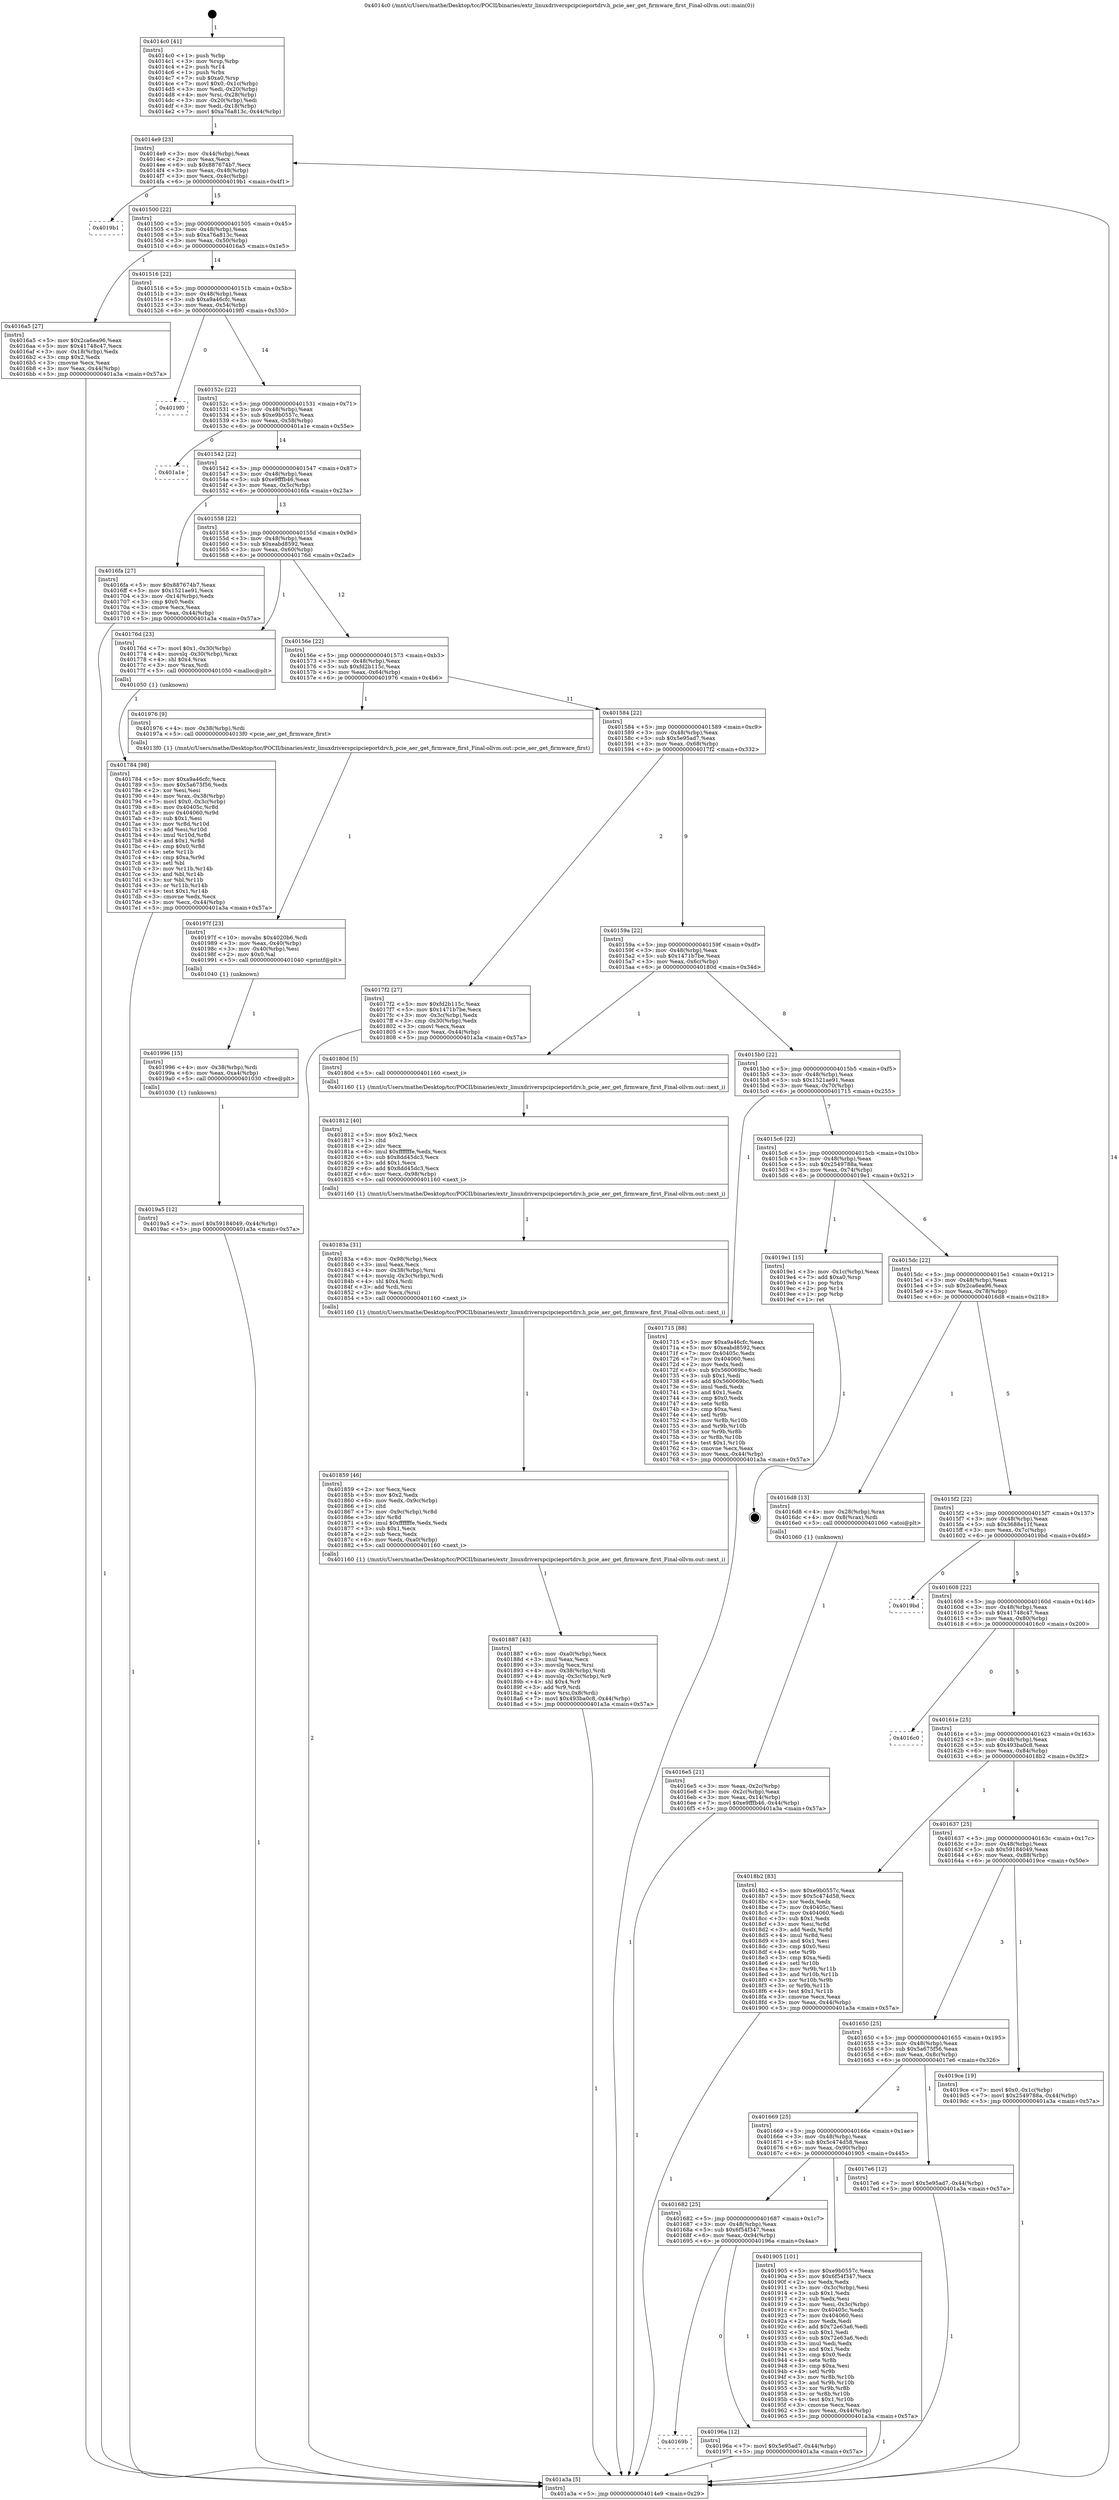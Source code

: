 digraph "0x4014c0" {
  label = "0x4014c0 (/mnt/c/Users/mathe/Desktop/tcc/POCII/binaries/extr_linuxdriverspcipcieportdrv.h_pcie_aer_get_firmware_first_Final-ollvm.out::main(0))"
  labelloc = "t"
  node[shape=record]

  Entry [label="",width=0.3,height=0.3,shape=circle,fillcolor=black,style=filled]
  "0x4014e9" [label="{
     0x4014e9 [23]\l
     | [instrs]\l
     &nbsp;&nbsp;0x4014e9 \<+3\>: mov -0x44(%rbp),%eax\l
     &nbsp;&nbsp;0x4014ec \<+2\>: mov %eax,%ecx\l
     &nbsp;&nbsp;0x4014ee \<+6\>: sub $0x887674b7,%ecx\l
     &nbsp;&nbsp;0x4014f4 \<+3\>: mov %eax,-0x48(%rbp)\l
     &nbsp;&nbsp;0x4014f7 \<+3\>: mov %ecx,-0x4c(%rbp)\l
     &nbsp;&nbsp;0x4014fa \<+6\>: je 00000000004019b1 \<main+0x4f1\>\l
  }"]
  "0x4019b1" [label="{
     0x4019b1\l
  }", style=dashed]
  "0x401500" [label="{
     0x401500 [22]\l
     | [instrs]\l
     &nbsp;&nbsp;0x401500 \<+5\>: jmp 0000000000401505 \<main+0x45\>\l
     &nbsp;&nbsp;0x401505 \<+3\>: mov -0x48(%rbp),%eax\l
     &nbsp;&nbsp;0x401508 \<+5\>: sub $0xa76a813c,%eax\l
     &nbsp;&nbsp;0x40150d \<+3\>: mov %eax,-0x50(%rbp)\l
     &nbsp;&nbsp;0x401510 \<+6\>: je 00000000004016a5 \<main+0x1e5\>\l
  }"]
  Exit [label="",width=0.3,height=0.3,shape=circle,fillcolor=black,style=filled,peripheries=2]
  "0x4016a5" [label="{
     0x4016a5 [27]\l
     | [instrs]\l
     &nbsp;&nbsp;0x4016a5 \<+5\>: mov $0x2ca6ea96,%eax\l
     &nbsp;&nbsp;0x4016aa \<+5\>: mov $0x41748c47,%ecx\l
     &nbsp;&nbsp;0x4016af \<+3\>: mov -0x18(%rbp),%edx\l
     &nbsp;&nbsp;0x4016b2 \<+3\>: cmp $0x2,%edx\l
     &nbsp;&nbsp;0x4016b5 \<+3\>: cmovne %ecx,%eax\l
     &nbsp;&nbsp;0x4016b8 \<+3\>: mov %eax,-0x44(%rbp)\l
     &nbsp;&nbsp;0x4016bb \<+5\>: jmp 0000000000401a3a \<main+0x57a\>\l
  }"]
  "0x401516" [label="{
     0x401516 [22]\l
     | [instrs]\l
     &nbsp;&nbsp;0x401516 \<+5\>: jmp 000000000040151b \<main+0x5b\>\l
     &nbsp;&nbsp;0x40151b \<+3\>: mov -0x48(%rbp),%eax\l
     &nbsp;&nbsp;0x40151e \<+5\>: sub $0xa9a46cfc,%eax\l
     &nbsp;&nbsp;0x401523 \<+3\>: mov %eax,-0x54(%rbp)\l
     &nbsp;&nbsp;0x401526 \<+6\>: je 00000000004019f0 \<main+0x530\>\l
  }"]
  "0x401a3a" [label="{
     0x401a3a [5]\l
     | [instrs]\l
     &nbsp;&nbsp;0x401a3a \<+5\>: jmp 00000000004014e9 \<main+0x29\>\l
  }"]
  "0x4014c0" [label="{
     0x4014c0 [41]\l
     | [instrs]\l
     &nbsp;&nbsp;0x4014c0 \<+1\>: push %rbp\l
     &nbsp;&nbsp;0x4014c1 \<+3\>: mov %rsp,%rbp\l
     &nbsp;&nbsp;0x4014c4 \<+2\>: push %r14\l
     &nbsp;&nbsp;0x4014c6 \<+1\>: push %rbx\l
     &nbsp;&nbsp;0x4014c7 \<+7\>: sub $0xa0,%rsp\l
     &nbsp;&nbsp;0x4014ce \<+7\>: movl $0x0,-0x1c(%rbp)\l
     &nbsp;&nbsp;0x4014d5 \<+3\>: mov %edi,-0x20(%rbp)\l
     &nbsp;&nbsp;0x4014d8 \<+4\>: mov %rsi,-0x28(%rbp)\l
     &nbsp;&nbsp;0x4014dc \<+3\>: mov -0x20(%rbp),%edi\l
     &nbsp;&nbsp;0x4014df \<+3\>: mov %edi,-0x18(%rbp)\l
     &nbsp;&nbsp;0x4014e2 \<+7\>: movl $0xa76a813c,-0x44(%rbp)\l
  }"]
  "0x4019a5" [label="{
     0x4019a5 [12]\l
     | [instrs]\l
     &nbsp;&nbsp;0x4019a5 \<+7\>: movl $0x59184049,-0x44(%rbp)\l
     &nbsp;&nbsp;0x4019ac \<+5\>: jmp 0000000000401a3a \<main+0x57a\>\l
  }"]
  "0x4019f0" [label="{
     0x4019f0\l
  }", style=dashed]
  "0x40152c" [label="{
     0x40152c [22]\l
     | [instrs]\l
     &nbsp;&nbsp;0x40152c \<+5\>: jmp 0000000000401531 \<main+0x71\>\l
     &nbsp;&nbsp;0x401531 \<+3\>: mov -0x48(%rbp),%eax\l
     &nbsp;&nbsp;0x401534 \<+5\>: sub $0xe9b0557c,%eax\l
     &nbsp;&nbsp;0x401539 \<+3\>: mov %eax,-0x58(%rbp)\l
     &nbsp;&nbsp;0x40153c \<+6\>: je 0000000000401a1e \<main+0x55e\>\l
  }"]
  "0x401996" [label="{
     0x401996 [15]\l
     | [instrs]\l
     &nbsp;&nbsp;0x401996 \<+4\>: mov -0x38(%rbp),%rdi\l
     &nbsp;&nbsp;0x40199a \<+6\>: mov %eax,-0xa4(%rbp)\l
     &nbsp;&nbsp;0x4019a0 \<+5\>: call 0000000000401030 \<free@plt\>\l
     | [calls]\l
     &nbsp;&nbsp;0x401030 \{1\} (unknown)\l
  }"]
  "0x401a1e" [label="{
     0x401a1e\l
  }", style=dashed]
  "0x401542" [label="{
     0x401542 [22]\l
     | [instrs]\l
     &nbsp;&nbsp;0x401542 \<+5\>: jmp 0000000000401547 \<main+0x87\>\l
     &nbsp;&nbsp;0x401547 \<+3\>: mov -0x48(%rbp),%eax\l
     &nbsp;&nbsp;0x40154a \<+5\>: sub $0xe9fffb46,%eax\l
     &nbsp;&nbsp;0x40154f \<+3\>: mov %eax,-0x5c(%rbp)\l
     &nbsp;&nbsp;0x401552 \<+6\>: je 00000000004016fa \<main+0x23a\>\l
  }"]
  "0x40197f" [label="{
     0x40197f [23]\l
     | [instrs]\l
     &nbsp;&nbsp;0x40197f \<+10\>: movabs $0x4020b6,%rdi\l
     &nbsp;&nbsp;0x401989 \<+3\>: mov %eax,-0x40(%rbp)\l
     &nbsp;&nbsp;0x40198c \<+3\>: mov -0x40(%rbp),%esi\l
     &nbsp;&nbsp;0x40198f \<+2\>: mov $0x0,%al\l
     &nbsp;&nbsp;0x401991 \<+5\>: call 0000000000401040 \<printf@plt\>\l
     | [calls]\l
     &nbsp;&nbsp;0x401040 \{1\} (unknown)\l
  }"]
  "0x4016fa" [label="{
     0x4016fa [27]\l
     | [instrs]\l
     &nbsp;&nbsp;0x4016fa \<+5\>: mov $0x887674b7,%eax\l
     &nbsp;&nbsp;0x4016ff \<+5\>: mov $0x1521ae91,%ecx\l
     &nbsp;&nbsp;0x401704 \<+3\>: mov -0x14(%rbp),%edx\l
     &nbsp;&nbsp;0x401707 \<+3\>: cmp $0x0,%edx\l
     &nbsp;&nbsp;0x40170a \<+3\>: cmove %ecx,%eax\l
     &nbsp;&nbsp;0x40170d \<+3\>: mov %eax,-0x44(%rbp)\l
     &nbsp;&nbsp;0x401710 \<+5\>: jmp 0000000000401a3a \<main+0x57a\>\l
  }"]
  "0x401558" [label="{
     0x401558 [22]\l
     | [instrs]\l
     &nbsp;&nbsp;0x401558 \<+5\>: jmp 000000000040155d \<main+0x9d\>\l
     &nbsp;&nbsp;0x40155d \<+3\>: mov -0x48(%rbp),%eax\l
     &nbsp;&nbsp;0x401560 \<+5\>: sub $0xeabd8592,%eax\l
     &nbsp;&nbsp;0x401565 \<+3\>: mov %eax,-0x60(%rbp)\l
     &nbsp;&nbsp;0x401568 \<+6\>: je 000000000040176d \<main+0x2ad\>\l
  }"]
  "0x40169b" [label="{
     0x40169b\l
  }", style=dashed]
  "0x40176d" [label="{
     0x40176d [23]\l
     | [instrs]\l
     &nbsp;&nbsp;0x40176d \<+7\>: movl $0x1,-0x30(%rbp)\l
     &nbsp;&nbsp;0x401774 \<+4\>: movslq -0x30(%rbp),%rax\l
     &nbsp;&nbsp;0x401778 \<+4\>: shl $0x4,%rax\l
     &nbsp;&nbsp;0x40177c \<+3\>: mov %rax,%rdi\l
     &nbsp;&nbsp;0x40177f \<+5\>: call 0000000000401050 \<malloc@plt\>\l
     | [calls]\l
     &nbsp;&nbsp;0x401050 \{1\} (unknown)\l
  }"]
  "0x40156e" [label="{
     0x40156e [22]\l
     | [instrs]\l
     &nbsp;&nbsp;0x40156e \<+5\>: jmp 0000000000401573 \<main+0xb3\>\l
     &nbsp;&nbsp;0x401573 \<+3\>: mov -0x48(%rbp),%eax\l
     &nbsp;&nbsp;0x401576 \<+5\>: sub $0xfd2b115c,%eax\l
     &nbsp;&nbsp;0x40157b \<+3\>: mov %eax,-0x64(%rbp)\l
     &nbsp;&nbsp;0x40157e \<+6\>: je 0000000000401976 \<main+0x4b6\>\l
  }"]
  "0x40196a" [label="{
     0x40196a [12]\l
     | [instrs]\l
     &nbsp;&nbsp;0x40196a \<+7\>: movl $0x5e95ad7,-0x44(%rbp)\l
     &nbsp;&nbsp;0x401971 \<+5\>: jmp 0000000000401a3a \<main+0x57a\>\l
  }"]
  "0x401976" [label="{
     0x401976 [9]\l
     | [instrs]\l
     &nbsp;&nbsp;0x401976 \<+4\>: mov -0x38(%rbp),%rdi\l
     &nbsp;&nbsp;0x40197a \<+5\>: call 00000000004013f0 \<pcie_aer_get_firmware_first\>\l
     | [calls]\l
     &nbsp;&nbsp;0x4013f0 \{1\} (/mnt/c/Users/mathe/Desktop/tcc/POCII/binaries/extr_linuxdriverspcipcieportdrv.h_pcie_aer_get_firmware_first_Final-ollvm.out::pcie_aer_get_firmware_first)\l
  }"]
  "0x401584" [label="{
     0x401584 [22]\l
     | [instrs]\l
     &nbsp;&nbsp;0x401584 \<+5\>: jmp 0000000000401589 \<main+0xc9\>\l
     &nbsp;&nbsp;0x401589 \<+3\>: mov -0x48(%rbp),%eax\l
     &nbsp;&nbsp;0x40158c \<+5\>: sub $0x5e95ad7,%eax\l
     &nbsp;&nbsp;0x401591 \<+3\>: mov %eax,-0x68(%rbp)\l
     &nbsp;&nbsp;0x401594 \<+6\>: je 00000000004017f2 \<main+0x332\>\l
  }"]
  "0x401682" [label="{
     0x401682 [25]\l
     | [instrs]\l
     &nbsp;&nbsp;0x401682 \<+5\>: jmp 0000000000401687 \<main+0x1c7\>\l
     &nbsp;&nbsp;0x401687 \<+3\>: mov -0x48(%rbp),%eax\l
     &nbsp;&nbsp;0x40168a \<+5\>: sub $0x6f54f347,%eax\l
     &nbsp;&nbsp;0x40168f \<+6\>: mov %eax,-0x94(%rbp)\l
     &nbsp;&nbsp;0x401695 \<+6\>: je 000000000040196a \<main+0x4aa\>\l
  }"]
  "0x4017f2" [label="{
     0x4017f2 [27]\l
     | [instrs]\l
     &nbsp;&nbsp;0x4017f2 \<+5\>: mov $0xfd2b115c,%eax\l
     &nbsp;&nbsp;0x4017f7 \<+5\>: mov $0x1471b7be,%ecx\l
     &nbsp;&nbsp;0x4017fc \<+3\>: mov -0x3c(%rbp),%edx\l
     &nbsp;&nbsp;0x4017ff \<+3\>: cmp -0x30(%rbp),%edx\l
     &nbsp;&nbsp;0x401802 \<+3\>: cmovl %ecx,%eax\l
     &nbsp;&nbsp;0x401805 \<+3\>: mov %eax,-0x44(%rbp)\l
     &nbsp;&nbsp;0x401808 \<+5\>: jmp 0000000000401a3a \<main+0x57a\>\l
  }"]
  "0x40159a" [label="{
     0x40159a [22]\l
     | [instrs]\l
     &nbsp;&nbsp;0x40159a \<+5\>: jmp 000000000040159f \<main+0xdf\>\l
     &nbsp;&nbsp;0x40159f \<+3\>: mov -0x48(%rbp),%eax\l
     &nbsp;&nbsp;0x4015a2 \<+5\>: sub $0x1471b7be,%eax\l
     &nbsp;&nbsp;0x4015a7 \<+3\>: mov %eax,-0x6c(%rbp)\l
     &nbsp;&nbsp;0x4015aa \<+6\>: je 000000000040180d \<main+0x34d\>\l
  }"]
  "0x401905" [label="{
     0x401905 [101]\l
     | [instrs]\l
     &nbsp;&nbsp;0x401905 \<+5\>: mov $0xe9b0557c,%eax\l
     &nbsp;&nbsp;0x40190a \<+5\>: mov $0x6f54f347,%ecx\l
     &nbsp;&nbsp;0x40190f \<+2\>: xor %edx,%edx\l
     &nbsp;&nbsp;0x401911 \<+3\>: mov -0x3c(%rbp),%esi\l
     &nbsp;&nbsp;0x401914 \<+3\>: sub $0x1,%edx\l
     &nbsp;&nbsp;0x401917 \<+2\>: sub %edx,%esi\l
     &nbsp;&nbsp;0x401919 \<+3\>: mov %esi,-0x3c(%rbp)\l
     &nbsp;&nbsp;0x40191c \<+7\>: mov 0x40405c,%edx\l
     &nbsp;&nbsp;0x401923 \<+7\>: mov 0x404060,%esi\l
     &nbsp;&nbsp;0x40192a \<+2\>: mov %edx,%edi\l
     &nbsp;&nbsp;0x40192c \<+6\>: add $0x72e63a6,%edi\l
     &nbsp;&nbsp;0x401932 \<+3\>: sub $0x1,%edi\l
     &nbsp;&nbsp;0x401935 \<+6\>: sub $0x72e63a6,%edi\l
     &nbsp;&nbsp;0x40193b \<+3\>: imul %edi,%edx\l
     &nbsp;&nbsp;0x40193e \<+3\>: and $0x1,%edx\l
     &nbsp;&nbsp;0x401941 \<+3\>: cmp $0x0,%edx\l
     &nbsp;&nbsp;0x401944 \<+4\>: sete %r8b\l
     &nbsp;&nbsp;0x401948 \<+3\>: cmp $0xa,%esi\l
     &nbsp;&nbsp;0x40194b \<+4\>: setl %r9b\l
     &nbsp;&nbsp;0x40194f \<+3\>: mov %r8b,%r10b\l
     &nbsp;&nbsp;0x401952 \<+3\>: and %r9b,%r10b\l
     &nbsp;&nbsp;0x401955 \<+3\>: xor %r9b,%r8b\l
     &nbsp;&nbsp;0x401958 \<+3\>: or %r8b,%r10b\l
     &nbsp;&nbsp;0x40195b \<+4\>: test $0x1,%r10b\l
     &nbsp;&nbsp;0x40195f \<+3\>: cmovne %ecx,%eax\l
     &nbsp;&nbsp;0x401962 \<+3\>: mov %eax,-0x44(%rbp)\l
     &nbsp;&nbsp;0x401965 \<+5\>: jmp 0000000000401a3a \<main+0x57a\>\l
  }"]
  "0x40180d" [label="{
     0x40180d [5]\l
     | [instrs]\l
     &nbsp;&nbsp;0x40180d \<+5\>: call 0000000000401160 \<next_i\>\l
     | [calls]\l
     &nbsp;&nbsp;0x401160 \{1\} (/mnt/c/Users/mathe/Desktop/tcc/POCII/binaries/extr_linuxdriverspcipcieportdrv.h_pcie_aer_get_firmware_first_Final-ollvm.out::next_i)\l
  }"]
  "0x4015b0" [label="{
     0x4015b0 [22]\l
     | [instrs]\l
     &nbsp;&nbsp;0x4015b0 \<+5\>: jmp 00000000004015b5 \<main+0xf5\>\l
     &nbsp;&nbsp;0x4015b5 \<+3\>: mov -0x48(%rbp),%eax\l
     &nbsp;&nbsp;0x4015b8 \<+5\>: sub $0x1521ae91,%eax\l
     &nbsp;&nbsp;0x4015bd \<+3\>: mov %eax,-0x70(%rbp)\l
     &nbsp;&nbsp;0x4015c0 \<+6\>: je 0000000000401715 \<main+0x255\>\l
  }"]
  "0x401887" [label="{
     0x401887 [43]\l
     | [instrs]\l
     &nbsp;&nbsp;0x401887 \<+6\>: mov -0xa0(%rbp),%ecx\l
     &nbsp;&nbsp;0x40188d \<+3\>: imul %eax,%ecx\l
     &nbsp;&nbsp;0x401890 \<+3\>: movslq %ecx,%rsi\l
     &nbsp;&nbsp;0x401893 \<+4\>: mov -0x38(%rbp),%rdi\l
     &nbsp;&nbsp;0x401897 \<+4\>: movslq -0x3c(%rbp),%r9\l
     &nbsp;&nbsp;0x40189b \<+4\>: shl $0x4,%r9\l
     &nbsp;&nbsp;0x40189f \<+3\>: add %r9,%rdi\l
     &nbsp;&nbsp;0x4018a2 \<+4\>: mov %rsi,0x8(%rdi)\l
     &nbsp;&nbsp;0x4018a6 \<+7\>: movl $0x493ba0c8,-0x44(%rbp)\l
     &nbsp;&nbsp;0x4018ad \<+5\>: jmp 0000000000401a3a \<main+0x57a\>\l
  }"]
  "0x401715" [label="{
     0x401715 [88]\l
     | [instrs]\l
     &nbsp;&nbsp;0x401715 \<+5\>: mov $0xa9a46cfc,%eax\l
     &nbsp;&nbsp;0x40171a \<+5\>: mov $0xeabd8592,%ecx\l
     &nbsp;&nbsp;0x40171f \<+7\>: mov 0x40405c,%edx\l
     &nbsp;&nbsp;0x401726 \<+7\>: mov 0x404060,%esi\l
     &nbsp;&nbsp;0x40172d \<+2\>: mov %edx,%edi\l
     &nbsp;&nbsp;0x40172f \<+6\>: sub $0x560069bc,%edi\l
     &nbsp;&nbsp;0x401735 \<+3\>: sub $0x1,%edi\l
     &nbsp;&nbsp;0x401738 \<+6\>: add $0x560069bc,%edi\l
     &nbsp;&nbsp;0x40173e \<+3\>: imul %edi,%edx\l
     &nbsp;&nbsp;0x401741 \<+3\>: and $0x1,%edx\l
     &nbsp;&nbsp;0x401744 \<+3\>: cmp $0x0,%edx\l
     &nbsp;&nbsp;0x401747 \<+4\>: sete %r8b\l
     &nbsp;&nbsp;0x40174b \<+3\>: cmp $0xa,%esi\l
     &nbsp;&nbsp;0x40174e \<+4\>: setl %r9b\l
     &nbsp;&nbsp;0x401752 \<+3\>: mov %r8b,%r10b\l
     &nbsp;&nbsp;0x401755 \<+3\>: and %r9b,%r10b\l
     &nbsp;&nbsp;0x401758 \<+3\>: xor %r9b,%r8b\l
     &nbsp;&nbsp;0x40175b \<+3\>: or %r8b,%r10b\l
     &nbsp;&nbsp;0x40175e \<+4\>: test $0x1,%r10b\l
     &nbsp;&nbsp;0x401762 \<+3\>: cmovne %ecx,%eax\l
     &nbsp;&nbsp;0x401765 \<+3\>: mov %eax,-0x44(%rbp)\l
     &nbsp;&nbsp;0x401768 \<+5\>: jmp 0000000000401a3a \<main+0x57a\>\l
  }"]
  "0x4015c6" [label="{
     0x4015c6 [22]\l
     | [instrs]\l
     &nbsp;&nbsp;0x4015c6 \<+5\>: jmp 00000000004015cb \<main+0x10b\>\l
     &nbsp;&nbsp;0x4015cb \<+3\>: mov -0x48(%rbp),%eax\l
     &nbsp;&nbsp;0x4015ce \<+5\>: sub $0x2549788a,%eax\l
     &nbsp;&nbsp;0x4015d3 \<+3\>: mov %eax,-0x74(%rbp)\l
     &nbsp;&nbsp;0x4015d6 \<+6\>: je 00000000004019e1 \<main+0x521\>\l
  }"]
  "0x401859" [label="{
     0x401859 [46]\l
     | [instrs]\l
     &nbsp;&nbsp;0x401859 \<+2\>: xor %ecx,%ecx\l
     &nbsp;&nbsp;0x40185b \<+5\>: mov $0x2,%edx\l
     &nbsp;&nbsp;0x401860 \<+6\>: mov %edx,-0x9c(%rbp)\l
     &nbsp;&nbsp;0x401866 \<+1\>: cltd\l
     &nbsp;&nbsp;0x401867 \<+7\>: mov -0x9c(%rbp),%r8d\l
     &nbsp;&nbsp;0x40186e \<+3\>: idiv %r8d\l
     &nbsp;&nbsp;0x401871 \<+6\>: imul $0xfffffffe,%edx,%edx\l
     &nbsp;&nbsp;0x401877 \<+3\>: sub $0x1,%ecx\l
     &nbsp;&nbsp;0x40187a \<+2\>: sub %ecx,%edx\l
     &nbsp;&nbsp;0x40187c \<+6\>: mov %edx,-0xa0(%rbp)\l
     &nbsp;&nbsp;0x401882 \<+5\>: call 0000000000401160 \<next_i\>\l
     | [calls]\l
     &nbsp;&nbsp;0x401160 \{1\} (/mnt/c/Users/mathe/Desktop/tcc/POCII/binaries/extr_linuxdriverspcipcieportdrv.h_pcie_aer_get_firmware_first_Final-ollvm.out::next_i)\l
  }"]
  "0x4019e1" [label="{
     0x4019e1 [15]\l
     | [instrs]\l
     &nbsp;&nbsp;0x4019e1 \<+3\>: mov -0x1c(%rbp),%eax\l
     &nbsp;&nbsp;0x4019e4 \<+7\>: add $0xa0,%rsp\l
     &nbsp;&nbsp;0x4019eb \<+1\>: pop %rbx\l
     &nbsp;&nbsp;0x4019ec \<+2\>: pop %r14\l
     &nbsp;&nbsp;0x4019ee \<+1\>: pop %rbp\l
     &nbsp;&nbsp;0x4019ef \<+1\>: ret\l
  }"]
  "0x4015dc" [label="{
     0x4015dc [22]\l
     | [instrs]\l
     &nbsp;&nbsp;0x4015dc \<+5\>: jmp 00000000004015e1 \<main+0x121\>\l
     &nbsp;&nbsp;0x4015e1 \<+3\>: mov -0x48(%rbp),%eax\l
     &nbsp;&nbsp;0x4015e4 \<+5\>: sub $0x2ca6ea96,%eax\l
     &nbsp;&nbsp;0x4015e9 \<+3\>: mov %eax,-0x78(%rbp)\l
     &nbsp;&nbsp;0x4015ec \<+6\>: je 00000000004016d8 \<main+0x218\>\l
  }"]
  "0x40183a" [label="{
     0x40183a [31]\l
     | [instrs]\l
     &nbsp;&nbsp;0x40183a \<+6\>: mov -0x98(%rbp),%ecx\l
     &nbsp;&nbsp;0x401840 \<+3\>: imul %eax,%ecx\l
     &nbsp;&nbsp;0x401843 \<+4\>: mov -0x38(%rbp),%rsi\l
     &nbsp;&nbsp;0x401847 \<+4\>: movslq -0x3c(%rbp),%rdi\l
     &nbsp;&nbsp;0x40184b \<+4\>: shl $0x4,%rdi\l
     &nbsp;&nbsp;0x40184f \<+3\>: add %rdi,%rsi\l
     &nbsp;&nbsp;0x401852 \<+2\>: mov %ecx,(%rsi)\l
     &nbsp;&nbsp;0x401854 \<+5\>: call 0000000000401160 \<next_i\>\l
     | [calls]\l
     &nbsp;&nbsp;0x401160 \{1\} (/mnt/c/Users/mathe/Desktop/tcc/POCII/binaries/extr_linuxdriverspcipcieportdrv.h_pcie_aer_get_firmware_first_Final-ollvm.out::next_i)\l
  }"]
  "0x4016d8" [label="{
     0x4016d8 [13]\l
     | [instrs]\l
     &nbsp;&nbsp;0x4016d8 \<+4\>: mov -0x28(%rbp),%rax\l
     &nbsp;&nbsp;0x4016dc \<+4\>: mov 0x8(%rax),%rdi\l
     &nbsp;&nbsp;0x4016e0 \<+5\>: call 0000000000401060 \<atoi@plt\>\l
     | [calls]\l
     &nbsp;&nbsp;0x401060 \{1\} (unknown)\l
  }"]
  "0x4015f2" [label="{
     0x4015f2 [22]\l
     | [instrs]\l
     &nbsp;&nbsp;0x4015f2 \<+5\>: jmp 00000000004015f7 \<main+0x137\>\l
     &nbsp;&nbsp;0x4015f7 \<+3\>: mov -0x48(%rbp),%eax\l
     &nbsp;&nbsp;0x4015fa \<+5\>: sub $0x3688e11f,%eax\l
     &nbsp;&nbsp;0x4015ff \<+3\>: mov %eax,-0x7c(%rbp)\l
     &nbsp;&nbsp;0x401602 \<+6\>: je 00000000004019bd \<main+0x4fd\>\l
  }"]
  "0x4016e5" [label="{
     0x4016e5 [21]\l
     | [instrs]\l
     &nbsp;&nbsp;0x4016e5 \<+3\>: mov %eax,-0x2c(%rbp)\l
     &nbsp;&nbsp;0x4016e8 \<+3\>: mov -0x2c(%rbp),%eax\l
     &nbsp;&nbsp;0x4016eb \<+3\>: mov %eax,-0x14(%rbp)\l
     &nbsp;&nbsp;0x4016ee \<+7\>: movl $0xe9fffb46,-0x44(%rbp)\l
     &nbsp;&nbsp;0x4016f5 \<+5\>: jmp 0000000000401a3a \<main+0x57a\>\l
  }"]
  "0x401784" [label="{
     0x401784 [98]\l
     | [instrs]\l
     &nbsp;&nbsp;0x401784 \<+5\>: mov $0xa9a46cfc,%ecx\l
     &nbsp;&nbsp;0x401789 \<+5\>: mov $0x5a675f56,%edx\l
     &nbsp;&nbsp;0x40178e \<+2\>: xor %esi,%esi\l
     &nbsp;&nbsp;0x401790 \<+4\>: mov %rax,-0x38(%rbp)\l
     &nbsp;&nbsp;0x401794 \<+7\>: movl $0x0,-0x3c(%rbp)\l
     &nbsp;&nbsp;0x40179b \<+8\>: mov 0x40405c,%r8d\l
     &nbsp;&nbsp;0x4017a3 \<+8\>: mov 0x404060,%r9d\l
     &nbsp;&nbsp;0x4017ab \<+3\>: sub $0x1,%esi\l
     &nbsp;&nbsp;0x4017ae \<+3\>: mov %r8d,%r10d\l
     &nbsp;&nbsp;0x4017b1 \<+3\>: add %esi,%r10d\l
     &nbsp;&nbsp;0x4017b4 \<+4\>: imul %r10d,%r8d\l
     &nbsp;&nbsp;0x4017b8 \<+4\>: and $0x1,%r8d\l
     &nbsp;&nbsp;0x4017bc \<+4\>: cmp $0x0,%r8d\l
     &nbsp;&nbsp;0x4017c0 \<+4\>: sete %r11b\l
     &nbsp;&nbsp;0x4017c4 \<+4\>: cmp $0xa,%r9d\l
     &nbsp;&nbsp;0x4017c8 \<+3\>: setl %bl\l
     &nbsp;&nbsp;0x4017cb \<+3\>: mov %r11b,%r14b\l
     &nbsp;&nbsp;0x4017ce \<+3\>: and %bl,%r14b\l
     &nbsp;&nbsp;0x4017d1 \<+3\>: xor %bl,%r11b\l
     &nbsp;&nbsp;0x4017d4 \<+3\>: or %r11b,%r14b\l
     &nbsp;&nbsp;0x4017d7 \<+4\>: test $0x1,%r14b\l
     &nbsp;&nbsp;0x4017db \<+3\>: cmovne %edx,%ecx\l
     &nbsp;&nbsp;0x4017de \<+3\>: mov %ecx,-0x44(%rbp)\l
     &nbsp;&nbsp;0x4017e1 \<+5\>: jmp 0000000000401a3a \<main+0x57a\>\l
  }"]
  "0x401812" [label="{
     0x401812 [40]\l
     | [instrs]\l
     &nbsp;&nbsp;0x401812 \<+5\>: mov $0x2,%ecx\l
     &nbsp;&nbsp;0x401817 \<+1\>: cltd\l
     &nbsp;&nbsp;0x401818 \<+2\>: idiv %ecx\l
     &nbsp;&nbsp;0x40181a \<+6\>: imul $0xfffffffe,%edx,%ecx\l
     &nbsp;&nbsp;0x401820 \<+6\>: sub $0x8dd45dc3,%ecx\l
     &nbsp;&nbsp;0x401826 \<+3\>: add $0x1,%ecx\l
     &nbsp;&nbsp;0x401829 \<+6\>: add $0x8dd45dc3,%ecx\l
     &nbsp;&nbsp;0x40182f \<+6\>: mov %ecx,-0x98(%rbp)\l
     &nbsp;&nbsp;0x401835 \<+5\>: call 0000000000401160 \<next_i\>\l
     | [calls]\l
     &nbsp;&nbsp;0x401160 \{1\} (/mnt/c/Users/mathe/Desktop/tcc/POCII/binaries/extr_linuxdriverspcipcieportdrv.h_pcie_aer_get_firmware_first_Final-ollvm.out::next_i)\l
  }"]
  "0x4019bd" [label="{
     0x4019bd\l
  }", style=dashed]
  "0x401608" [label="{
     0x401608 [22]\l
     | [instrs]\l
     &nbsp;&nbsp;0x401608 \<+5\>: jmp 000000000040160d \<main+0x14d\>\l
     &nbsp;&nbsp;0x40160d \<+3\>: mov -0x48(%rbp),%eax\l
     &nbsp;&nbsp;0x401610 \<+5\>: sub $0x41748c47,%eax\l
     &nbsp;&nbsp;0x401615 \<+3\>: mov %eax,-0x80(%rbp)\l
     &nbsp;&nbsp;0x401618 \<+6\>: je 00000000004016c0 \<main+0x200\>\l
  }"]
  "0x401669" [label="{
     0x401669 [25]\l
     | [instrs]\l
     &nbsp;&nbsp;0x401669 \<+5\>: jmp 000000000040166e \<main+0x1ae\>\l
     &nbsp;&nbsp;0x40166e \<+3\>: mov -0x48(%rbp),%eax\l
     &nbsp;&nbsp;0x401671 \<+5\>: sub $0x5c474d58,%eax\l
     &nbsp;&nbsp;0x401676 \<+6\>: mov %eax,-0x90(%rbp)\l
     &nbsp;&nbsp;0x40167c \<+6\>: je 0000000000401905 \<main+0x445\>\l
  }"]
  "0x4016c0" [label="{
     0x4016c0\l
  }", style=dashed]
  "0x40161e" [label="{
     0x40161e [25]\l
     | [instrs]\l
     &nbsp;&nbsp;0x40161e \<+5\>: jmp 0000000000401623 \<main+0x163\>\l
     &nbsp;&nbsp;0x401623 \<+3\>: mov -0x48(%rbp),%eax\l
     &nbsp;&nbsp;0x401626 \<+5\>: sub $0x493ba0c8,%eax\l
     &nbsp;&nbsp;0x40162b \<+6\>: mov %eax,-0x84(%rbp)\l
     &nbsp;&nbsp;0x401631 \<+6\>: je 00000000004018b2 \<main+0x3f2\>\l
  }"]
  "0x4017e6" [label="{
     0x4017e6 [12]\l
     | [instrs]\l
     &nbsp;&nbsp;0x4017e6 \<+7\>: movl $0x5e95ad7,-0x44(%rbp)\l
     &nbsp;&nbsp;0x4017ed \<+5\>: jmp 0000000000401a3a \<main+0x57a\>\l
  }"]
  "0x4018b2" [label="{
     0x4018b2 [83]\l
     | [instrs]\l
     &nbsp;&nbsp;0x4018b2 \<+5\>: mov $0xe9b0557c,%eax\l
     &nbsp;&nbsp;0x4018b7 \<+5\>: mov $0x5c474d58,%ecx\l
     &nbsp;&nbsp;0x4018bc \<+2\>: xor %edx,%edx\l
     &nbsp;&nbsp;0x4018be \<+7\>: mov 0x40405c,%esi\l
     &nbsp;&nbsp;0x4018c5 \<+7\>: mov 0x404060,%edi\l
     &nbsp;&nbsp;0x4018cc \<+3\>: sub $0x1,%edx\l
     &nbsp;&nbsp;0x4018cf \<+3\>: mov %esi,%r8d\l
     &nbsp;&nbsp;0x4018d2 \<+3\>: add %edx,%r8d\l
     &nbsp;&nbsp;0x4018d5 \<+4\>: imul %r8d,%esi\l
     &nbsp;&nbsp;0x4018d9 \<+3\>: and $0x1,%esi\l
     &nbsp;&nbsp;0x4018dc \<+3\>: cmp $0x0,%esi\l
     &nbsp;&nbsp;0x4018df \<+4\>: sete %r9b\l
     &nbsp;&nbsp;0x4018e3 \<+3\>: cmp $0xa,%edi\l
     &nbsp;&nbsp;0x4018e6 \<+4\>: setl %r10b\l
     &nbsp;&nbsp;0x4018ea \<+3\>: mov %r9b,%r11b\l
     &nbsp;&nbsp;0x4018ed \<+3\>: and %r10b,%r11b\l
     &nbsp;&nbsp;0x4018f0 \<+3\>: xor %r10b,%r9b\l
     &nbsp;&nbsp;0x4018f3 \<+3\>: or %r9b,%r11b\l
     &nbsp;&nbsp;0x4018f6 \<+4\>: test $0x1,%r11b\l
     &nbsp;&nbsp;0x4018fa \<+3\>: cmovne %ecx,%eax\l
     &nbsp;&nbsp;0x4018fd \<+3\>: mov %eax,-0x44(%rbp)\l
     &nbsp;&nbsp;0x401900 \<+5\>: jmp 0000000000401a3a \<main+0x57a\>\l
  }"]
  "0x401637" [label="{
     0x401637 [25]\l
     | [instrs]\l
     &nbsp;&nbsp;0x401637 \<+5\>: jmp 000000000040163c \<main+0x17c\>\l
     &nbsp;&nbsp;0x40163c \<+3\>: mov -0x48(%rbp),%eax\l
     &nbsp;&nbsp;0x40163f \<+5\>: sub $0x59184049,%eax\l
     &nbsp;&nbsp;0x401644 \<+6\>: mov %eax,-0x88(%rbp)\l
     &nbsp;&nbsp;0x40164a \<+6\>: je 00000000004019ce \<main+0x50e\>\l
  }"]
  "0x401650" [label="{
     0x401650 [25]\l
     | [instrs]\l
     &nbsp;&nbsp;0x401650 \<+5\>: jmp 0000000000401655 \<main+0x195\>\l
     &nbsp;&nbsp;0x401655 \<+3\>: mov -0x48(%rbp),%eax\l
     &nbsp;&nbsp;0x401658 \<+5\>: sub $0x5a675f56,%eax\l
     &nbsp;&nbsp;0x40165d \<+6\>: mov %eax,-0x8c(%rbp)\l
     &nbsp;&nbsp;0x401663 \<+6\>: je 00000000004017e6 \<main+0x326\>\l
  }"]
  "0x4019ce" [label="{
     0x4019ce [19]\l
     | [instrs]\l
     &nbsp;&nbsp;0x4019ce \<+7\>: movl $0x0,-0x1c(%rbp)\l
     &nbsp;&nbsp;0x4019d5 \<+7\>: movl $0x2549788a,-0x44(%rbp)\l
     &nbsp;&nbsp;0x4019dc \<+5\>: jmp 0000000000401a3a \<main+0x57a\>\l
  }"]
  Entry -> "0x4014c0" [label=" 1"]
  "0x4014e9" -> "0x4019b1" [label=" 0"]
  "0x4014e9" -> "0x401500" [label=" 15"]
  "0x4019e1" -> Exit [label=" 1"]
  "0x401500" -> "0x4016a5" [label=" 1"]
  "0x401500" -> "0x401516" [label=" 14"]
  "0x4016a5" -> "0x401a3a" [label=" 1"]
  "0x4014c0" -> "0x4014e9" [label=" 1"]
  "0x401a3a" -> "0x4014e9" [label=" 14"]
  "0x4019ce" -> "0x401a3a" [label=" 1"]
  "0x401516" -> "0x4019f0" [label=" 0"]
  "0x401516" -> "0x40152c" [label=" 14"]
  "0x4019a5" -> "0x401a3a" [label=" 1"]
  "0x40152c" -> "0x401a1e" [label=" 0"]
  "0x40152c" -> "0x401542" [label=" 14"]
  "0x401996" -> "0x4019a5" [label=" 1"]
  "0x401542" -> "0x4016fa" [label=" 1"]
  "0x401542" -> "0x401558" [label=" 13"]
  "0x40197f" -> "0x401996" [label=" 1"]
  "0x401558" -> "0x40176d" [label=" 1"]
  "0x401558" -> "0x40156e" [label=" 12"]
  "0x401976" -> "0x40197f" [label=" 1"]
  "0x40156e" -> "0x401976" [label=" 1"]
  "0x40156e" -> "0x401584" [label=" 11"]
  "0x40196a" -> "0x401a3a" [label=" 1"]
  "0x401584" -> "0x4017f2" [label=" 2"]
  "0x401584" -> "0x40159a" [label=" 9"]
  "0x401682" -> "0x40196a" [label=" 1"]
  "0x40159a" -> "0x40180d" [label=" 1"]
  "0x40159a" -> "0x4015b0" [label=" 8"]
  "0x401682" -> "0x40169b" [label=" 0"]
  "0x4015b0" -> "0x401715" [label=" 1"]
  "0x4015b0" -> "0x4015c6" [label=" 7"]
  "0x401669" -> "0x401682" [label=" 1"]
  "0x4015c6" -> "0x4019e1" [label=" 1"]
  "0x4015c6" -> "0x4015dc" [label=" 6"]
  "0x401669" -> "0x401905" [label=" 1"]
  "0x4015dc" -> "0x4016d8" [label=" 1"]
  "0x4015dc" -> "0x4015f2" [label=" 5"]
  "0x4016d8" -> "0x4016e5" [label=" 1"]
  "0x4016e5" -> "0x401a3a" [label=" 1"]
  "0x4016fa" -> "0x401a3a" [label=" 1"]
  "0x401715" -> "0x401a3a" [label=" 1"]
  "0x40176d" -> "0x401784" [label=" 1"]
  "0x401784" -> "0x401a3a" [label=" 1"]
  "0x401905" -> "0x401a3a" [label=" 1"]
  "0x4015f2" -> "0x4019bd" [label=" 0"]
  "0x4015f2" -> "0x401608" [label=" 5"]
  "0x4018b2" -> "0x401a3a" [label=" 1"]
  "0x401608" -> "0x4016c0" [label=" 0"]
  "0x401608" -> "0x40161e" [label=" 5"]
  "0x401887" -> "0x401a3a" [label=" 1"]
  "0x40161e" -> "0x4018b2" [label=" 1"]
  "0x40161e" -> "0x401637" [label=" 4"]
  "0x401859" -> "0x401887" [label=" 1"]
  "0x401637" -> "0x4019ce" [label=" 1"]
  "0x401637" -> "0x401650" [label=" 3"]
  "0x40183a" -> "0x401859" [label=" 1"]
  "0x401650" -> "0x4017e6" [label=" 1"]
  "0x401650" -> "0x401669" [label=" 2"]
  "0x4017e6" -> "0x401a3a" [label=" 1"]
  "0x4017f2" -> "0x401a3a" [label=" 2"]
  "0x40180d" -> "0x401812" [label=" 1"]
  "0x401812" -> "0x40183a" [label=" 1"]
}
